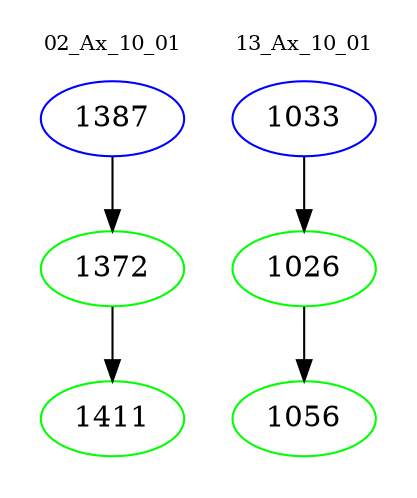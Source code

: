 digraph{
subgraph cluster_0 {
color = white
label = "02_Ax_10_01";
fontsize=10;
T0_1387 [label="1387", color="blue"]
T0_1387 -> T0_1372 [color="black"]
T0_1372 [label="1372", color="green"]
T0_1372 -> T0_1411 [color="black"]
T0_1411 [label="1411", color="green"]
}
subgraph cluster_1 {
color = white
label = "13_Ax_10_01";
fontsize=10;
T1_1033 [label="1033", color="blue"]
T1_1033 -> T1_1026 [color="black"]
T1_1026 [label="1026", color="green"]
T1_1026 -> T1_1056 [color="black"]
T1_1056 [label="1056", color="green"]
}
}
